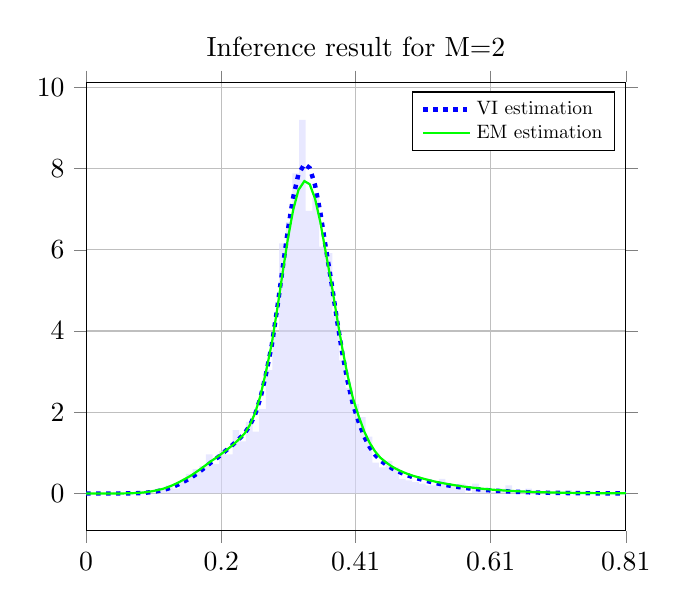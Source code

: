 \begin{tikzpicture}
\begin{axis}[legend style={nodes={scale=0.7, transform shape}}, legend cell align={left}, title={Inference result for M=2}, yticklabel style={/pgf/number format/fixed,
            /pgf/number format/precision=3}, grid={major}, yminorgrids={true}, tick align={outside}, xtick={0.0,0.203,0.405,0.608,0.811}, xmin={0.0}, xmax={0.811}, scaled y ticks={false}]
    \addplot[ybar interval, fill={blue!15}, forget plot, opacity={0.6}, draw={none}, bar width={5.0e-6}]
        table[row sep={\\}]
        {
            \\
            0.04  0.04  \\
            0.05  0.0  \\
            0.06  0.0  \\
            0.07  0.0  \\
            0.08  0.0  \\
            0.09  0.0  \\
            0.1  0.0  \\
            0.11  0.08  \\
            0.12  0.2  \\
            0.13  0.12  \\
            0.14  0.28  \\
            0.15  0.48  \\
            0.16  0.6  \\
            0.17  0.68  \\
            0.18  0.96  \\
            0.19  0.72  \\
            0.2  1.04  \\
            0.21  0.96  \\
            0.22  1.56  \\
            0.23  1.28  \\
            0.24  1.76  \\
            0.25  1.52  \\
            0.26  2.08  \\
            0.27  3.04  \\
            0.28  3.96  \\
            0.29  6.16  \\
            0.3  6.68  \\
            0.31  7.88  \\
            0.32  9.2  \\
            0.33  6.96  \\
            0.34  7.28  \\
            0.35  6.08  \\
            0.36  5.92  \\
            0.37  4.4  \\
            0.38  3.28  \\
            0.39  2.6  \\
            0.4  2.2  \\
            0.41  1.88  \\
            0.42  1.4  \\
            0.43  0.76  \\
            0.44  0.64  \\
            0.45  0.8  \\
            0.46  0.64  \\
            0.47  0.36  \\
            0.48  0.32  \\
            0.49  0.28  \\
            0.5  0.24  \\
            0.51  0.2  \\
            0.52  0.2  \\
            0.53  0.36  \\
            0.54  0.2  \\
            0.55  0.2  \\
            0.56  0.24  \\
            0.57  0.0  \\
            0.58  0.24  \\
            0.59  0.12  \\
            0.6  0.04  \\
            0.61  0.04  \\
            0.62  0.12  \\
            0.63  0.2  \\
            0.64  0.08  \\
            0.65  0.08  \\
            0.66  0.12  \\
            0.67  0.04  \\
            0.68  0.0  \\
            0.69  0.04  \\
            0.7  0.0  \\
            0.71  0.0  \\
            0.72  0.08  \\
            0.73  0.0  \\
            0.74  0.04  \\
            0.75  0.0  \\
            0.76  0.0  \\
            0.77  0.0  \\
            0.78  0.0  \\
            0.79  0.0  \\
            0.8  0.0  \\
            0.81  0.04  \\
            0.82  0.0  \\
        }
        ;
    \addplot[style={{ultra thick, dotted}}, color={blue}]
        table[row sep={\\}]
        {
            \\
            0.0  0.0  \\
            0.008  9.092e-11  \\
            0.016  3.773e-8  \\
            0.025  1.155e-6  \\
            0.033  1.216e-5  \\
            0.041  7.136e-5  \\
            0.049  0.0  \\
            0.057  0.001  \\
            0.066  0.002  \\
            0.074  0.005  \\
            0.082  0.011  \\
            0.09  0.02  \\
            0.098  0.034  \\
            0.106  0.054  \\
            0.115  0.083  \\
            0.123  0.12  \\
            0.131  0.168  \\
            0.139  0.226  \\
            0.147  0.294  \\
            0.156  0.373  \\
            0.164  0.461  \\
            0.172  0.558  \\
            0.18  0.66  \\
            0.188  0.768  \\
            0.197  0.877  \\
            0.205  0.987  \\
            0.213  1.098  \\
            0.221  1.21  \\
            0.229  1.332  \\
            0.238  1.478  \\
            0.246  1.673  \\
            0.254  1.953  \\
            0.262  2.358  \\
            0.27  2.922  \\
            0.279  3.658  \\
            0.287  4.543  \\
            0.295  5.512  \\
            0.303  6.466  \\
            0.311  7.286  \\
            0.319  7.86  \\
            0.328  8.112  \\
            0.336  8.014  \\
            0.344  7.59  \\
            0.352  6.91  \\
            0.36  6.066  \\
            0.369  5.156  \\
            0.377  4.265  \\
            0.385  3.453  \\
            0.393  2.758  \\
            0.401  2.189  \\
            0.41  1.742  \\
            0.418  1.402  \\
            0.426  1.147  \\
            0.434  0.958  \\
            0.442  0.817  \\
            0.451  0.709  \\
            0.459  0.625  \\
            0.467  0.556  \\
            0.475  0.498  \\
            0.483  0.447  \\
            0.491  0.402  \\
            0.5  0.362  \\
            0.508  0.325  \\
            0.516  0.292  \\
            0.524  0.261  \\
            0.532  0.233  \\
            0.541  0.208  \\
            0.549  0.185  \\
            0.557  0.165  \\
            0.565  0.146  \\
            0.573  0.129  \\
            0.582  0.114  \\
            0.59  0.101  \\
            0.598  0.089  \\
            0.606  0.078  \\
            0.614  0.068  \\
            0.623  0.06  \\
            0.631  0.052  \\
            0.639  0.046  \\
            0.647  0.04  \\
            0.655  0.035  \\
            0.664  0.03  \\
            0.672  0.026  \\
            0.68  0.023  \\
            0.688  0.02  \\
            0.696  0.017  \\
            0.704  0.015  \\
            0.713  0.013  \\
            0.721  0.011  \\
            0.729  0.009  \\
            0.737  0.008  \\
            0.745  0.007  \\
            0.754  0.006  \\
            0.762  0.005  \\
            0.77  0.004  \\
            0.778  0.004  \\
            0.786  0.003  \\
            0.795  0.003  \\
            0.803  0.002  \\
            0.811  0.002  \\
        }
        ;
    \addlegendentry {VI estimation}
    \addplot[style={{thick, solid}}, color={green}]
        table[row sep={\\}]
        {
            \\
            0.0  0.0  \\
            0.008  1.443e-9  \\
            0.016  2.935e-7  \\
            0.025  5.993e-6  \\
            0.033  4.773e-5  \\
            0.041  0.0  \\
            0.049  0.001  \\
            0.057  0.002  \\
            0.066  0.005  \\
            0.074  0.01  \\
            0.082  0.019  \\
            0.09  0.032  \\
            0.098  0.052  \\
            0.106  0.078  \\
            0.115  0.113  \\
            0.123  0.157  \\
            0.131  0.211  \\
            0.139  0.273  \\
            0.147  0.345  \\
            0.156  0.425  \\
            0.164  0.512  \\
            0.172  0.604  \\
            0.18  0.7  \\
            0.188  0.799  \\
            0.197  0.898  \\
            0.205  0.997  \\
            0.213  1.097  \\
            0.221  1.202  \\
            0.229  1.322  \\
            0.238  1.474  \\
            0.246  1.685  \\
            0.254  1.987  \\
            0.262  2.412  \\
            0.27  2.981  \\
            0.279  3.696  \\
            0.287  4.526  \\
            0.295  5.408  \\
            0.303  6.257  \\
            0.311  6.973  \\
            0.319  7.472  \\
            0.328  7.692  \\
            0.336  7.614  \\
            0.344  7.257  \\
            0.352  6.675  \\
            0.36  5.941  \\
            0.369  5.134  \\
            0.377  4.324  \\
            0.385  3.568  \\
            0.393  2.901  \\
            0.401  2.338  \\
            0.41  1.882  \\
            0.418  1.524  \\
            0.426  1.249  \\
            0.434  1.04  \\
            0.442  0.882  \\
            0.451  0.762  \\
            0.459  0.669  \\
            0.467  0.595  \\
            0.475  0.534  \\
            0.483  0.482  \\
            0.491  0.436  \\
            0.5  0.395  \\
            0.508  0.359  \\
            0.516  0.325  \\
            0.524  0.294  \\
            0.532  0.266  \\
            0.541  0.24  \\
            0.549  0.217  \\
            0.557  0.195  \\
            0.565  0.175  \\
            0.573  0.157  \\
            0.582  0.141  \\
            0.59  0.126  \\
            0.598  0.112  \\
            0.606  0.1  \\
            0.614  0.089  \\
            0.623  0.079  \\
            0.631  0.07  \\
            0.639  0.062  \\
            0.647  0.055  \\
            0.655  0.049  \\
            0.664  0.043  \\
            0.672  0.038  \\
            0.68  0.033  \\
            0.688  0.029  \\
            0.696  0.026  \\
            0.704  0.023  \\
            0.713  0.02  \\
            0.721  0.017  \\
            0.729  0.015  \\
            0.737  0.013  \\
            0.745  0.012  \\
            0.754  0.01  \\
            0.762  0.009  \\
            0.77  0.008  \\
            0.778  0.007  \\
            0.786  0.006  \\
            0.795  0.005  \\
            0.803  0.004  \\
            0.811  0.004  \\
        }
        ;
    \addlegendentry {EM estimation}
\end{axis}
\end{tikzpicture}
